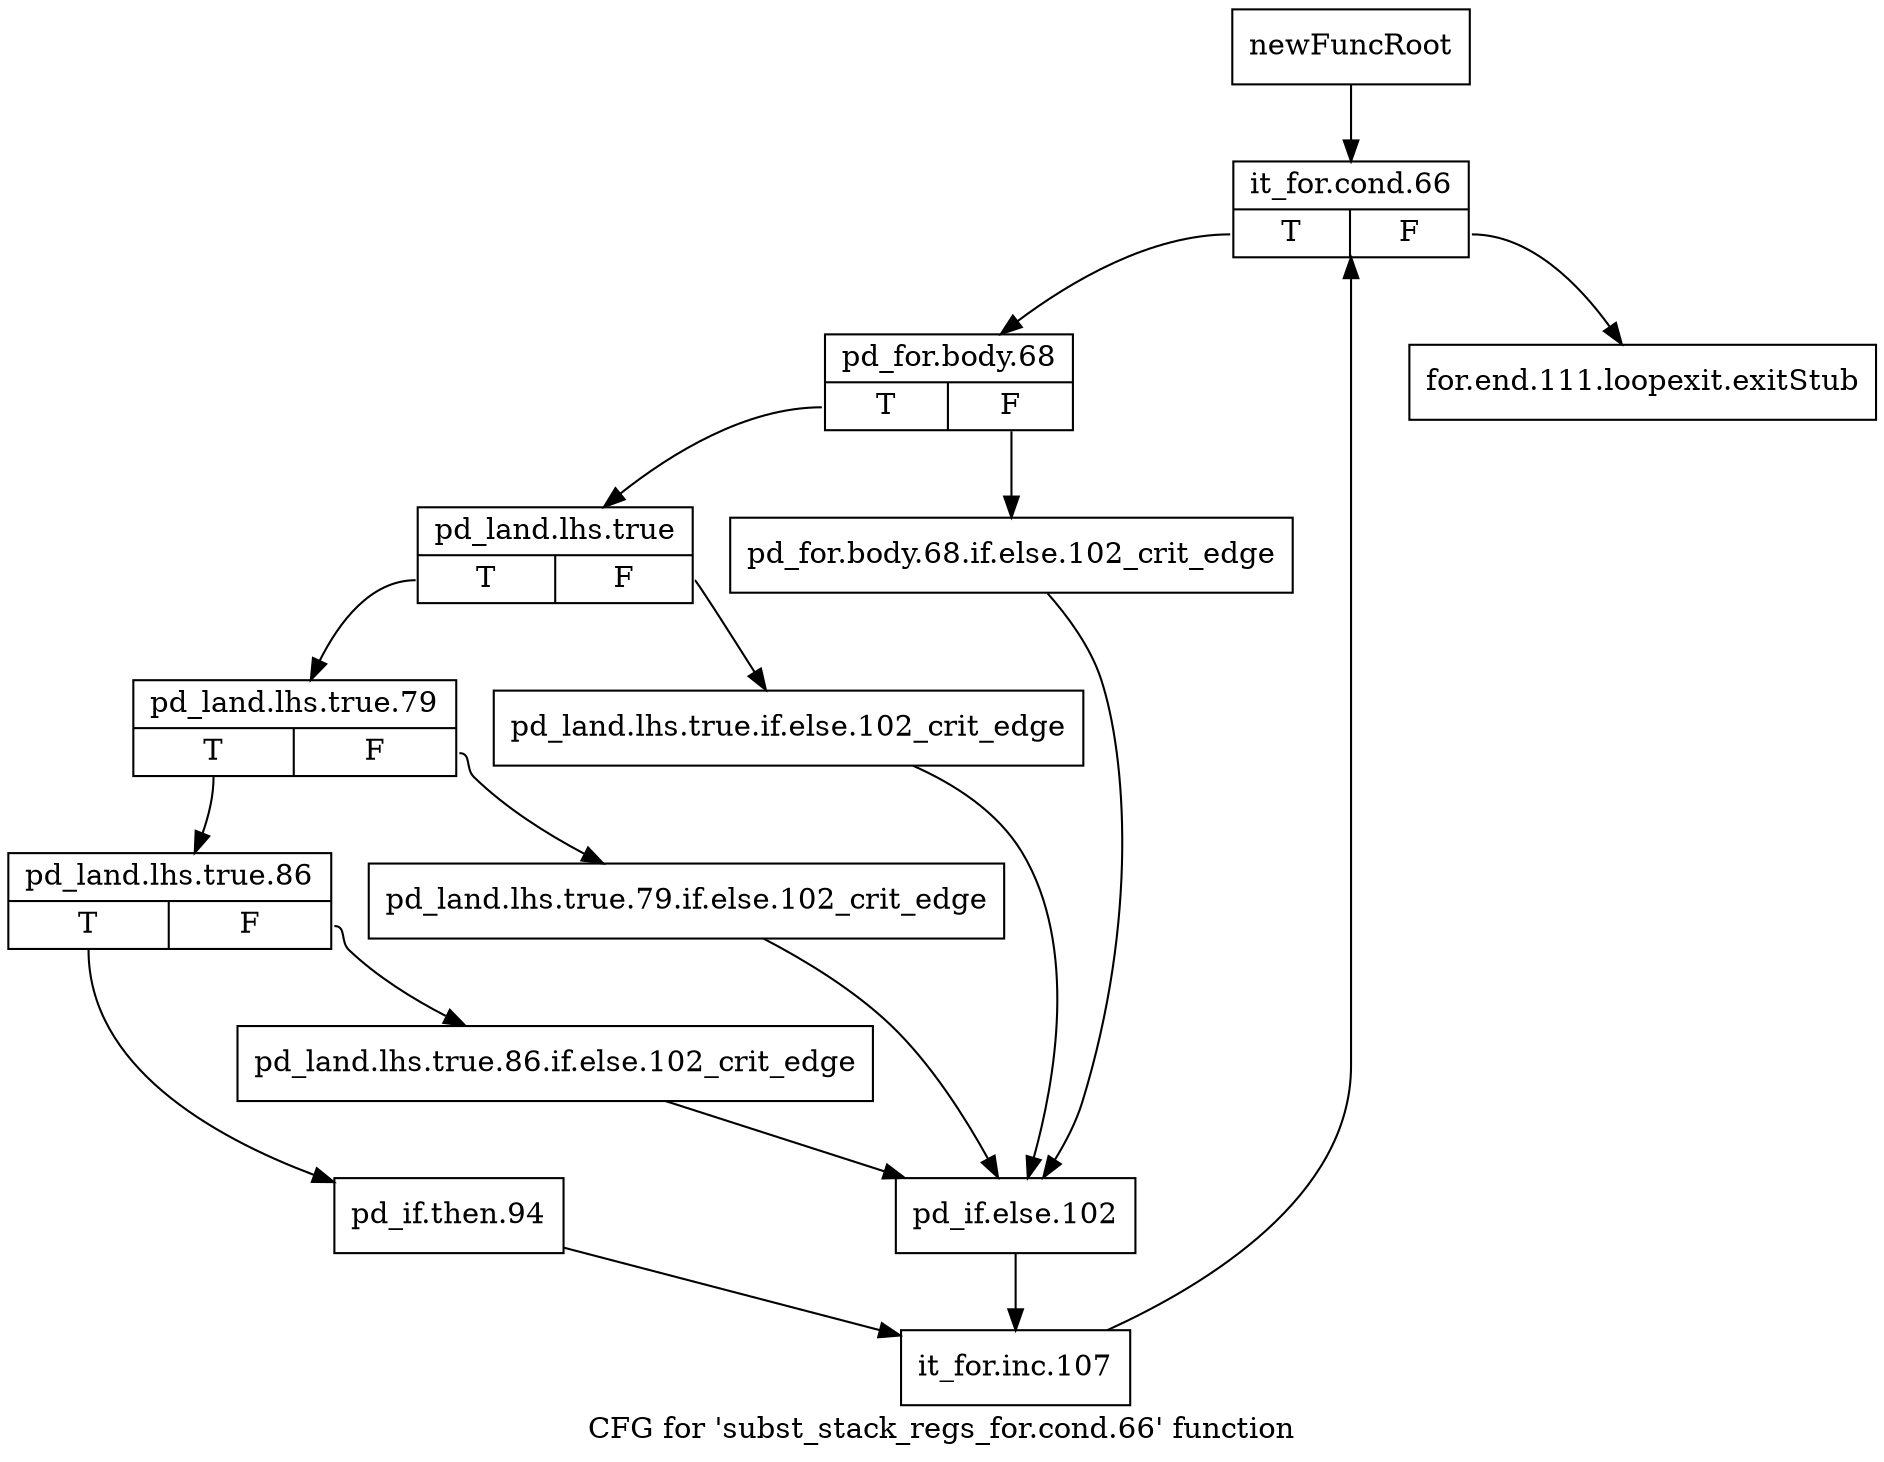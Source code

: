 digraph "CFG for 'subst_stack_regs_for.cond.66' function" {
	label="CFG for 'subst_stack_regs_for.cond.66' function";

	Node0xb903d00 [shape=record,label="{newFuncRoot}"];
	Node0xb903d00 -> Node0xb903da0;
	Node0xb903d50 [shape=record,label="{for.end.111.loopexit.exitStub}"];
	Node0xb903da0 [shape=record,label="{it_for.cond.66|{<s0>T|<s1>F}}"];
	Node0xb903da0:s0 -> Node0xb903df0;
	Node0xb903da0:s1 -> Node0xb903d50;
	Node0xb903df0 [shape=record,label="{pd_for.body.68|{<s0>T|<s1>F}}"];
	Node0xb903df0:s0 -> Node0xb903e90;
	Node0xb903df0:s1 -> Node0xb903e40;
	Node0xb903e40 [shape=record,label="{pd_for.body.68.if.else.102_crit_edge}"];
	Node0xb903e40 -> Node0xb904070;
	Node0xb903e90 [shape=record,label="{pd_land.lhs.true|{<s0>T|<s1>F}}"];
	Node0xb903e90:s0 -> Node0xb903f30;
	Node0xb903e90:s1 -> Node0xb903ee0;
	Node0xb903ee0 [shape=record,label="{pd_land.lhs.true.if.else.102_crit_edge}"];
	Node0xb903ee0 -> Node0xb904070;
	Node0xb903f30 [shape=record,label="{pd_land.lhs.true.79|{<s0>T|<s1>F}}"];
	Node0xb903f30:s0 -> Node0xb903fd0;
	Node0xb903f30:s1 -> Node0xb903f80;
	Node0xb903f80 [shape=record,label="{pd_land.lhs.true.79.if.else.102_crit_edge}"];
	Node0xb903f80 -> Node0xb904070;
	Node0xb903fd0 [shape=record,label="{pd_land.lhs.true.86|{<s0>T|<s1>F}}"];
	Node0xb903fd0:s0 -> Node0xb9040c0;
	Node0xb903fd0:s1 -> Node0xb904020;
	Node0xb904020 [shape=record,label="{pd_land.lhs.true.86.if.else.102_crit_edge}"];
	Node0xb904020 -> Node0xb904070;
	Node0xb904070 [shape=record,label="{pd_if.else.102}"];
	Node0xb904070 -> Node0xb904110;
	Node0xb9040c0 [shape=record,label="{pd_if.then.94}"];
	Node0xb9040c0 -> Node0xb904110;
	Node0xb904110 [shape=record,label="{it_for.inc.107}"];
	Node0xb904110 -> Node0xb903da0;
}

